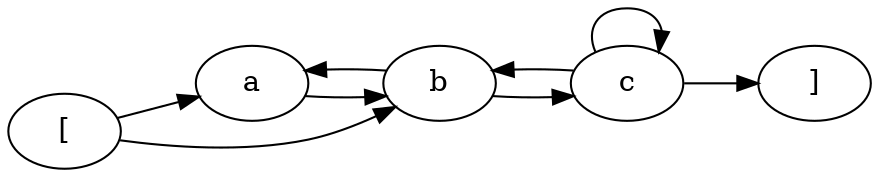 digraph G {
rankdir = LR
label = "";
esg0_vertex0 -> esg0_vertex1;
esg0_vertex0 -> esg0_vertex2;
esg0_vertex3 -> esg0_vertex4;
esg0_vertex3 -> esg0_vertex3;
esg0_vertex1 -> esg0_vertex2;
esg0_vertex2 -> esg0_vertex3;
esg0_vertex2 -> esg0_vertex1;
esg0_vertex3 -> esg0_vertex2;
esg0_vertex0 [label = "["]
esg0_vertex1 [label = "a"]
esg0_vertex2 [label = "b"]
esg0_vertex3 [label = "c"]
esg0_vertex4 [label = "]"]
}
